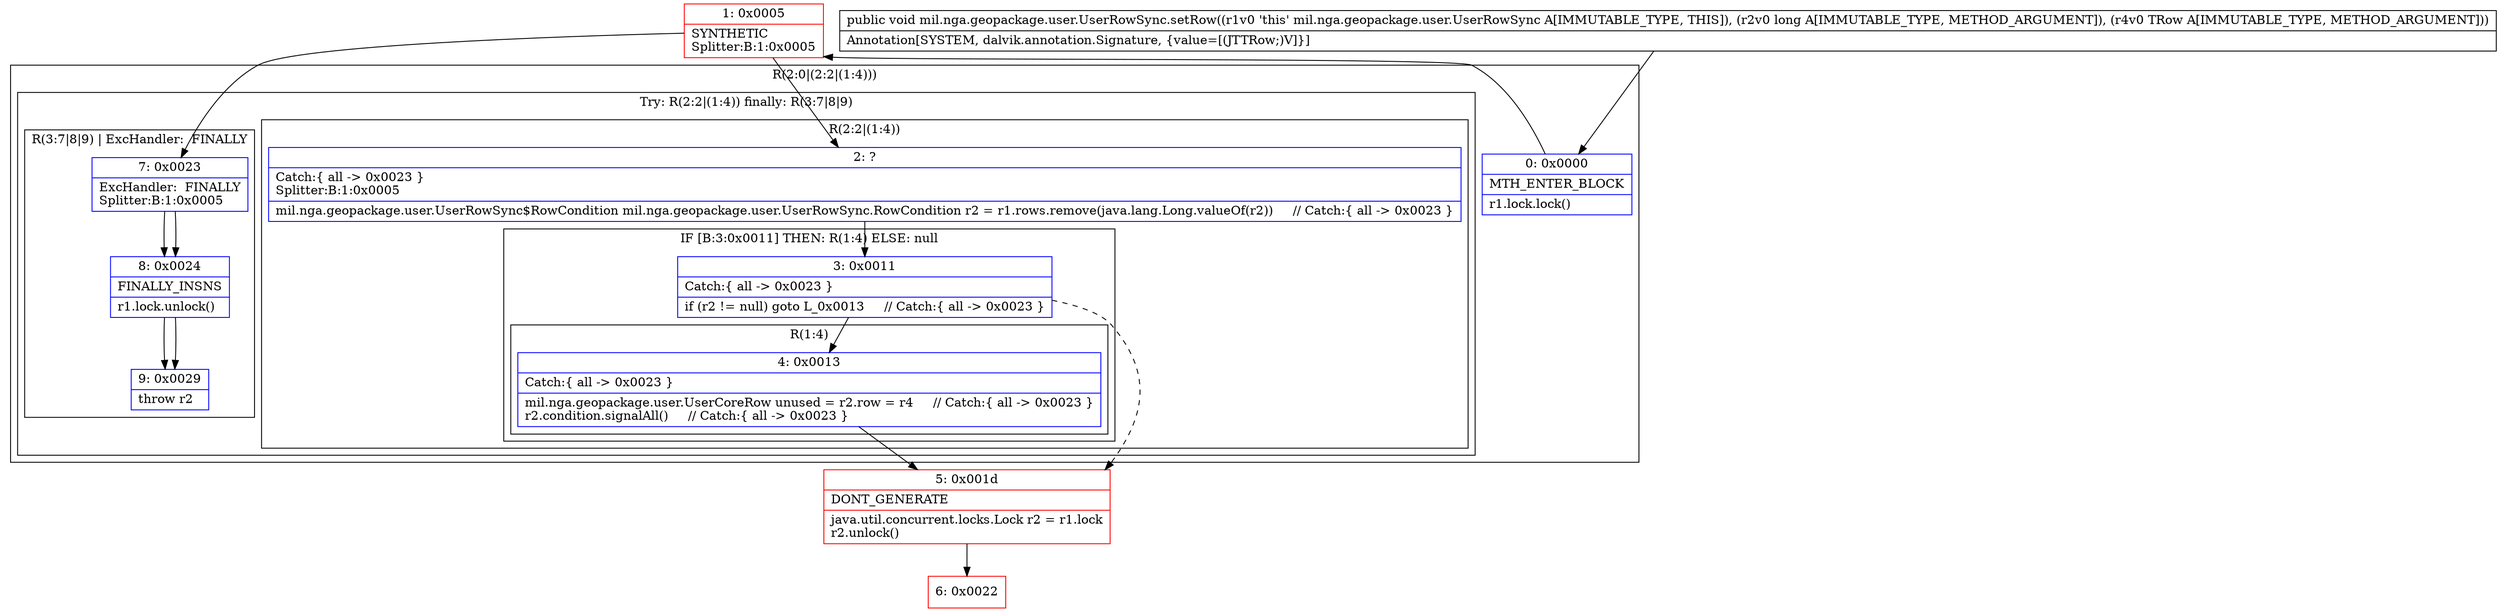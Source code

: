 digraph "CFG formil.nga.geopackage.user.UserRowSync.setRow(JLmil\/nga\/geopackage\/user\/UserCoreRow;)V" {
subgraph cluster_Region_937959364 {
label = "R(2:0|(2:2|(1:4)))";
node [shape=record,color=blue];
Node_0 [shape=record,label="{0\:\ 0x0000|MTH_ENTER_BLOCK\l|r1.lock.lock()\l}"];
subgraph cluster_TryCatchRegion_1546870915 {
label = "Try: R(2:2|(1:4)) finally: R(3:7|8|9)";
node [shape=record,color=blue];
subgraph cluster_Region_434971399 {
label = "R(2:2|(1:4))";
node [shape=record,color=blue];
Node_2 [shape=record,label="{2\:\ ?|Catch:\{ all \-\> 0x0023 \}\lSplitter:B:1:0x0005\l|mil.nga.geopackage.user.UserRowSync$RowCondition mil.nga.geopackage.user.UserRowSync.RowCondition r2 = r1.rows.remove(java.lang.Long.valueOf(r2))     \/\/ Catch:\{ all \-\> 0x0023 \}\l}"];
subgraph cluster_IfRegion_1050900794 {
label = "IF [B:3:0x0011] THEN: R(1:4) ELSE: null";
node [shape=record,color=blue];
Node_3 [shape=record,label="{3\:\ 0x0011|Catch:\{ all \-\> 0x0023 \}\l|if (r2 != null) goto L_0x0013     \/\/ Catch:\{ all \-\> 0x0023 \}\l}"];
subgraph cluster_Region_419027300 {
label = "R(1:4)";
node [shape=record,color=blue];
Node_4 [shape=record,label="{4\:\ 0x0013|Catch:\{ all \-\> 0x0023 \}\l|mil.nga.geopackage.user.UserCoreRow unused = r2.row = r4     \/\/ Catch:\{ all \-\> 0x0023 \}\lr2.condition.signalAll()     \/\/ Catch:\{ all \-\> 0x0023 \}\l}"];
}
}
}
subgraph cluster_Region_1404644631 {
label = "R(3:7|8|9) | ExcHandler:  FINALLY\l";
node [shape=record,color=blue];
Node_7 [shape=record,label="{7\:\ 0x0023|ExcHandler:  FINALLY\lSplitter:B:1:0x0005\l}"];
Node_8 [shape=record,label="{8\:\ 0x0024|FINALLY_INSNS\l|r1.lock.unlock()\l}"];
Node_9 [shape=record,label="{9\:\ 0x0029|throw r2\l}"];
}
}
}
subgraph cluster_Region_1404644631 {
label = "R(3:7|8|9) | ExcHandler:  FINALLY\l";
node [shape=record,color=blue];
Node_7 [shape=record,label="{7\:\ 0x0023|ExcHandler:  FINALLY\lSplitter:B:1:0x0005\l}"];
Node_8 [shape=record,label="{8\:\ 0x0024|FINALLY_INSNS\l|r1.lock.unlock()\l}"];
Node_9 [shape=record,label="{9\:\ 0x0029|throw r2\l}"];
}
Node_1 [shape=record,color=red,label="{1\:\ 0x0005|SYNTHETIC\lSplitter:B:1:0x0005\l}"];
Node_5 [shape=record,color=red,label="{5\:\ 0x001d|DONT_GENERATE\l|java.util.concurrent.locks.Lock r2 = r1.lock\lr2.unlock()\l}"];
Node_6 [shape=record,color=red,label="{6\:\ 0x0022}"];
MethodNode[shape=record,label="{public void mil.nga.geopackage.user.UserRowSync.setRow((r1v0 'this' mil.nga.geopackage.user.UserRowSync A[IMMUTABLE_TYPE, THIS]), (r2v0 long A[IMMUTABLE_TYPE, METHOD_ARGUMENT]), (r4v0 TRow A[IMMUTABLE_TYPE, METHOD_ARGUMENT]))  | Annotation[SYSTEM, dalvik.annotation.Signature, \{value=[(JTTRow;)V]\}]\l}"];
MethodNode -> Node_0;
Node_0 -> Node_1;
Node_2 -> Node_3;
Node_3 -> Node_4;
Node_3 -> Node_5[style=dashed];
Node_4 -> Node_5;
Node_7 -> Node_8;
Node_8 -> Node_9;
Node_7 -> Node_8;
Node_8 -> Node_9;
Node_1 -> Node_2;
Node_1 -> Node_7;
Node_5 -> Node_6;
}

